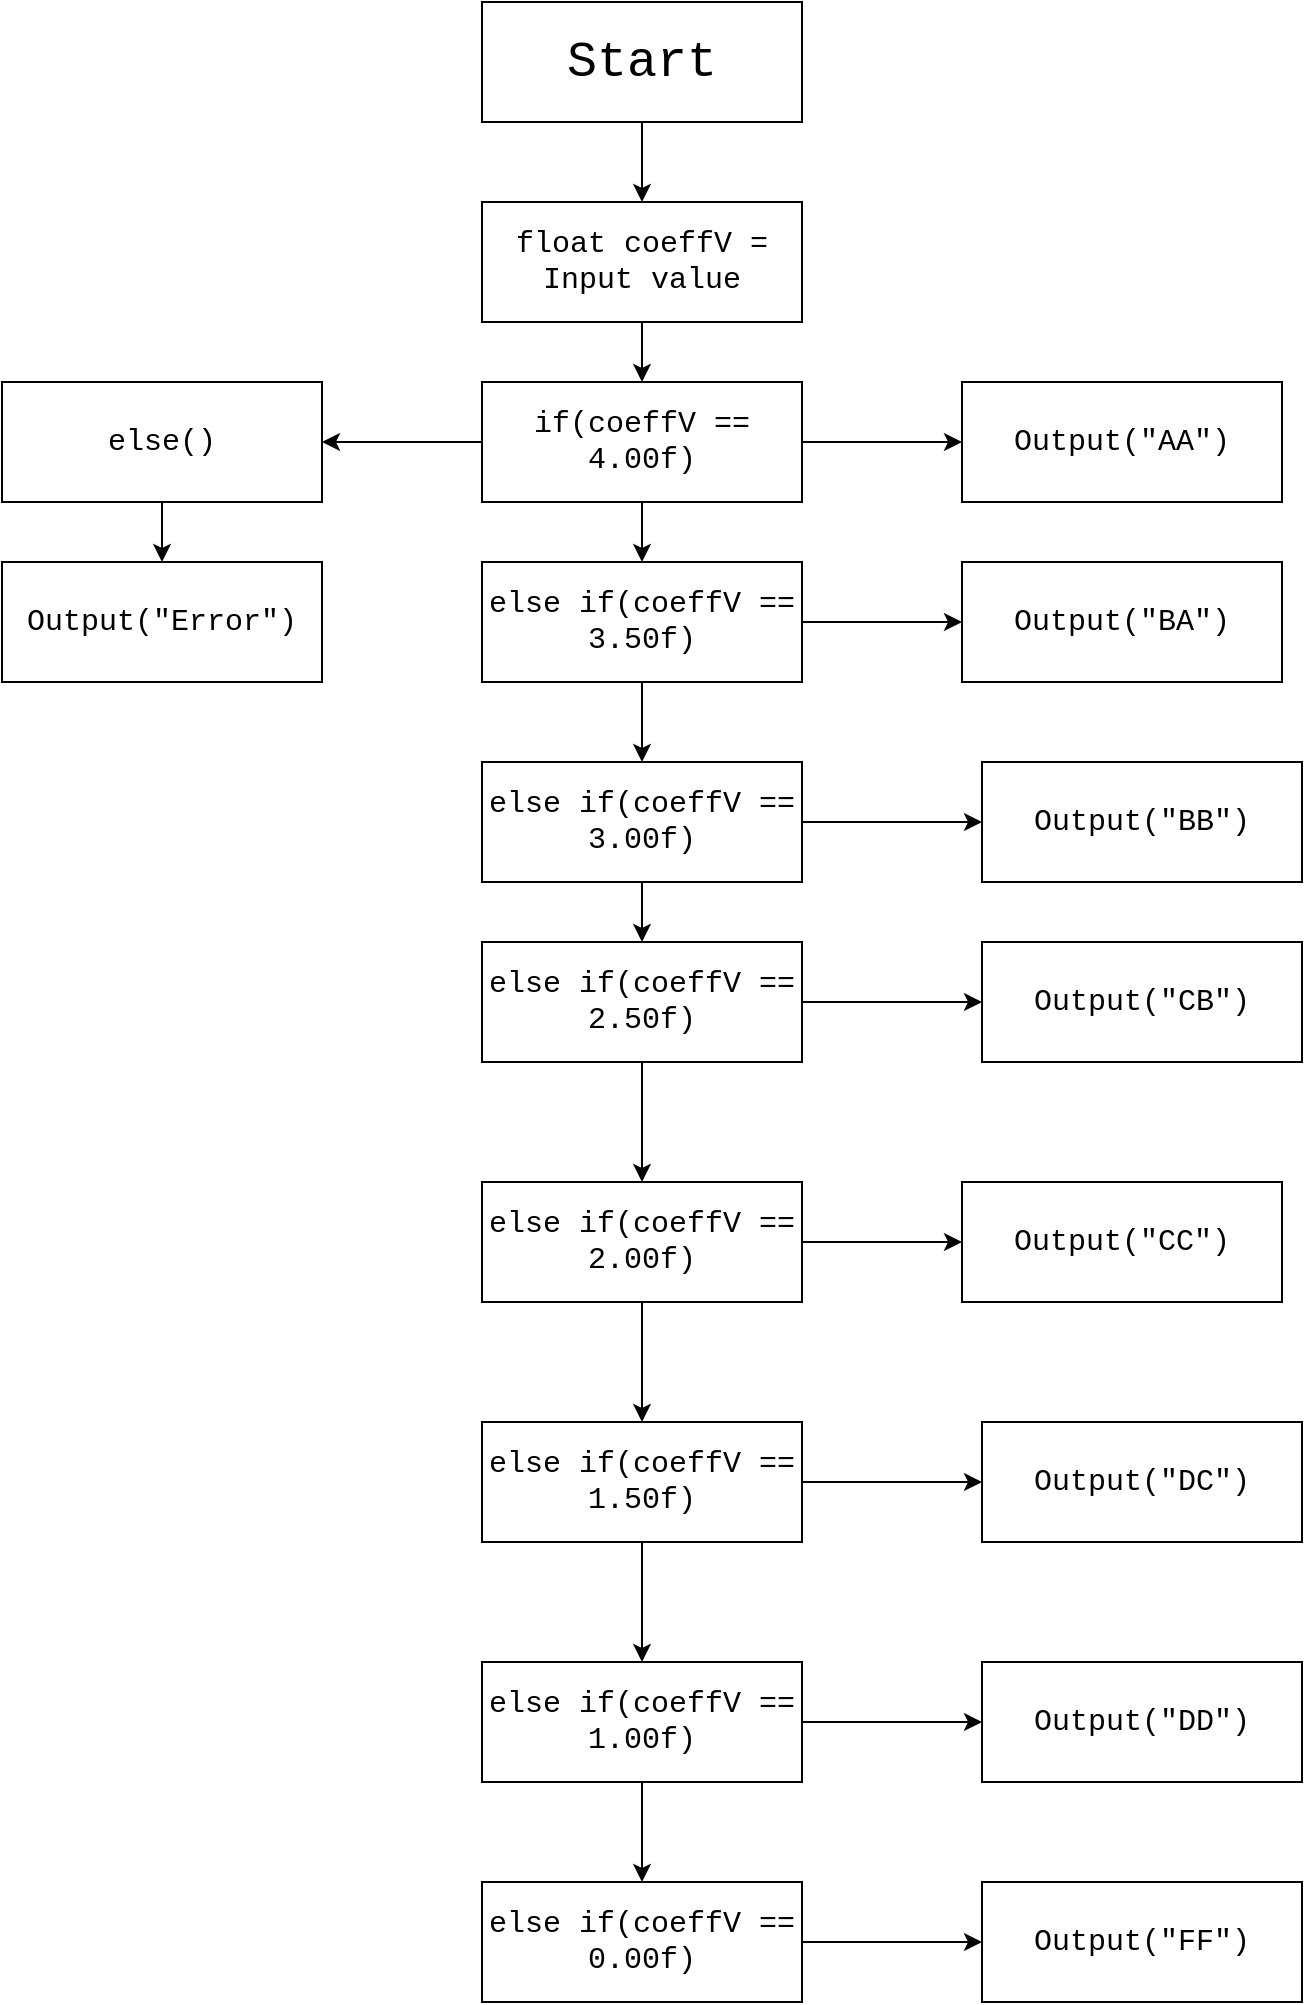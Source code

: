 <mxfile version="22.0.6" type="github">
  <diagram name="Страница — 1" id="3z9-ucBsdX1WkmhsbpMO">
    <mxGraphModel dx="1434" dy="750" grid="1" gridSize="10" guides="1" tooltips="1" connect="1" arrows="1" fold="1" page="1" pageScale="1" pageWidth="827" pageHeight="1169" math="0" shadow="0">
      <root>
        <mxCell id="0" />
        <mxCell id="1" parent="0" />
        <mxCell id="f83u-1gFhpJMJosl8LtQ-5" value="" style="edgeStyle=orthogonalEdgeStyle;rounded=0;orthogonalLoop=1;jettySize=auto;html=1;" parent="1" source="f83u-1gFhpJMJosl8LtQ-1" target="f83u-1gFhpJMJosl8LtQ-4" edge="1">
          <mxGeometry relative="1" as="geometry" />
        </mxCell>
        <mxCell id="f83u-1gFhpJMJosl8LtQ-1" value="Start" style="rounded=0;whiteSpace=wrap;html=1;fontFamily=Courier New;fontSize=25;" parent="1" vertex="1">
          <mxGeometry x="320" y="10" width="160" height="60" as="geometry" />
        </mxCell>
        <mxCell id="f83u-1gFhpJMJosl8LtQ-37" value="" style="edgeStyle=orthogonalEdgeStyle;rounded=0;orthogonalLoop=1;jettySize=auto;html=1;" parent="1" source="f83u-1gFhpJMJosl8LtQ-4" target="f83u-1gFhpJMJosl8LtQ-36" edge="1">
          <mxGeometry relative="1" as="geometry" />
        </mxCell>
        <mxCell id="f83u-1gFhpJMJosl8LtQ-4" value="float coeffV = Input value" style="rounded=0;whiteSpace=wrap;html=1;fontFamily=Courier New;fontSize=15;" parent="1" vertex="1">
          <mxGeometry x="320" y="110" width="160" height="60" as="geometry" />
        </mxCell>
        <mxCell id="f83u-1gFhpJMJosl8LtQ-39" value="" style="edgeStyle=orthogonalEdgeStyle;rounded=0;orthogonalLoop=1;jettySize=auto;html=1;" parent="1" source="f83u-1gFhpJMJosl8LtQ-36" target="f83u-1gFhpJMJosl8LtQ-38" edge="1">
          <mxGeometry relative="1" as="geometry" />
        </mxCell>
        <mxCell id="f83u-1gFhpJMJosl8LtQ-41" value="" style="edgeStyle=orthogonalEdgeStyle;rounded=0;orthogonalLoop=1;jettySize=auto;html=1;" parent="1" source="f83u-1gFhpJMJosl8LtQ-36" target="f83u-1gFhpJMJosl8LtQ-40" edge="1">
          <mxGeometry relative="1" as="geometry" />
        </mxCell>
        <mxCell id="f83u-1gFhpJMJosl8LtQ-69" value="" style="edgeStyle=orthogonalEdgeStyle;rounded=0;orthogonalLoop=1;jettySize=auto;html=1;" parent="1" source="f83u-1gFhpJMJosl8LtQ-36" target="f83u-1gFhpJMJosl8LtQ-68" edge="1">
          <mxGeometry relative="1" as="geometry" />
        </mxCell>
        <mxCell id="f83u-1gFhpJMJosl8LtQ-36" value="if(coeffV == 4.00f)" style="rounded=0;whiteSpace=wrap;html=1;fontFamily=Courier New;fontSize=15;" parent="1" vertex="1">
          <mxGeometry x="320" y="200" width="160" height="60" as="geometry" />
        </mxCell>
        <mxCell id="f83u-1gFhpJMJosl8LtQ-38" value="Output(&quot;AA&quot;)" style="rounded=0;whiteSpace=wrap;html=1;fontFamily=Courier New;fontSize=15;" parent="1" vertex="1">
          <mxGeometry x="560" y="200" width="160" height="60" as="geometry" />
        </mxCell>
        <mxCell id="f83u-1gFhpJMJosl8LtQ-43" value="" style="edgeStyle=orthogonalEdgeStyle;rounded=0;orthogonalLoop=1;jettySize=auto;html=1;" parent="1" source="f83u-1gFhpJMJosl8LtQ-40" target="f83u-1gFhpJMJosl8LtQ-42" edge="1">
          <mxGeometry relative="1" as="geometry" />
        </mxCell>
        <mxCell id="f83u-1gFhpJMJosl8LtQ-45" value="" style="edgeStyle=orthogonalEdgeStyle;rounded=0;orthogonalLoop=1;jettySize=auto;html=1;" parent="1" source="f83u-1gFhpJMJosl8LtQ-40" target="f83u-1gFhpJMJosl8LtQ-44" edge="1">
          <mxGeometry relative="1" as="geometry" />
        </mxCell>
        <mxCell id="f83u-1gFhpJMJosl8LtQ-40" value="else if(coeffV == 3.50f)" style="rounded=0;whiteSpace=wrap;html=1;fontFamily=Courier New;fontSize=15;" parent="1" vertex="1">
          <mxGeometry x="320" y="290" width="160" height="60" as="geometry" />
        </mxCell>
        <mxCell id="f83u-1gFhpJMJosl8LtQ-42" value="Output(&quot;BA&quot;)" style="rounded=0;whiteSpace=wrap;html=1;fontFamily=Courier New;fontSize=15;" parent="1" vertex="1">
          <mxGeometry x="560" y="290" width="160" height="60" as="geometry" />
        </mxCell>
        <mxCell id="f83u-1gFhpJMJosl8LtQ-47" value="" style="edgeStyle=orthogonalEdgeStyle;rounded=0;orthogonalLoop=1;jettySize=auto;html=1;" parent="1" source="f83u-1gFhpJMJosl8LtQ-44" target="f83u-1gFhpJMJosl8LtQ-46" edge="1">
          <mxGeometry relative="1" as="geometry" />
        </mxCell>
        <mxCell id="f83u-1gFhpJMJosl8LtQ-49" value="" style="edgeStyle=orthogonalEdgeStyle;rounded=0;orthogonalLoop=1;jettySize=auto;html=1;" parent="1" source="f83u-1gFhpJMJosl8LtQ-44" target="f83u-1gFhpJMJosl8LtQ-48" edge="1">
          <mxGeometry relative="1" as="geometry" />
        </mxCell>
        <mxCell id="f83u-1gFhpJMJosl8LtQ-44" value="else if(coeffV == 3.00f)" style="rounded=0;whiteSpace=wrap;html=1;fontFamily=Courier New;fontSize=15;" parent="1" vertex="1">
          <mxGeometry x="320" y="390" width="160" height="60" as="geometry" />
        </mxCell>
        <mxCell id="f83u-1gFhpJMJosl8LtQ-46" value="Output(&quot;BB&quot;)" style="rounded=0;whiteSpace=wrap;html=1;fontFamily=Courier New;fontSize=15;" parent="1" vertex="1">
          <mxGeometry x="570" y="390" width="160" height="60" as="geometry" />
        </mxCell>
        <mxCell id="f83u-1gFhpJMJosl8LtQ-51" value="" style="edgeStyle=orthogonalEdgeStyle;rounded=0;orthogonalLoop=1;jettySize=auto;html=1;" parent="1" source="f83u-1gFhpJMJosl8LtQ-48" target="f83u-1gFhpJMJosl8LtQ-50" edge="1">
          <mxGeometry relative="1" as="geometry" />
        </mxCell>
        <mxCell id="f83u-1gFhpJMJosl8LtQ-61" value="" style="edgeStyle=orthogonalEdgeStyle;rounded=0;orthogonalLoop=1;jettySize=auto;html=1;" parent="1" source="f83u-1gFhpJMJosl8LtQ-48" target="f83u-1gFhpJMJosl8LtQ-52" edge="1">
          <mxGeometry relative="1" as="geometry" />
        </mxCell>
        <mxCell id="f83u-1gFhpJMJosl8LtQ-48" value="else if(coeffV == 2.50f)" style="rounded=0;whiteSpace=wrap;html=1;fontFamily=Courier New;fontSize=15;" parent="1" vertex="1">
          <mxGeometry x="320" y="480" width="160" height="60" as="geometry" />
        </mxCell>
        <mxCell id="f83u-1gFhpJMJosl8LtQ-50" value="Output(&quot;CB&quot;)" style="rounded=0;whiteSpace=wrap;html=1;fontFamily=Courier New;fontSize=15;" parent="1" vertex="1">
          <mxGeometry x="570" y="480" width="160" height="60" as="geometry" />
        </mxCell>
        <mxCell id="f83u-1gFhpJMJosl8LtQ-58" value="" style="edgeStyle=orthogonalEdgeStyle;rounded=0;orthogonalLoop=1;jettySize=auto;html=1;" parent="1" source="f83u-1gFhpJMJosl8LtQ-52" target="f83u-1gFhpJMJosl8LtQ-53" edge="1">
          <mxGeometry relative="1" as="geometry" />
        </mxCell>
        <mxCell id="f83u-1gFhpJMJosl8LtQ-62" value="" style="edgeStyle=orthogonalEdgeStyle;rounded=0;orthogonalLoop=1;jettySize=auto;html=1;" parent="1" source="f83u-1gFhpJMJosl8LtQ-52" target="f83u-1gFhpJMJosl8LtQ-54" edge="1">
          <mxGeometry relative="1" as="geometry" />
        </mxCell>
        <mxCell id="f83u-1gFhpJMJosl8LtQ-52" value="else if(coeffV == 2.00f)" style="rounded=0;whiteSpace=wrap;html=1;fontFamily=Courier New;fontSize=15;" parent="1" vertex="1">
          <mxGeometry x="320" y="600" width="160" height="60" as="geometry" />
        </mxCell>
        <mxCell id="f83u-1gFhpJMJosl8LtQ-53" value="Output(&quot;CC&quot;)" style="rounded=0;whiteSpace=wrap;html=1;fontFamily=Courier New;fontSize=15;" parent="1" vertex="1">
          <mxGeometry x="560" y="600" width="160" height="60" as="geometry" />
        </mxCell>
        <mxCell id="f83u-1gFhpJMJosl8LtQ-59" value="" style="edgeStyle=orthogonalEdgeStyle;rounded=0;orthogonalLoop=1;jettySize=auto;html=1;" parent="1" source="f83u-1gFhpJMJosl8LtQ-54" target="f83u-1gFhpJMJosl8LtQ-56" edge="1">
          <mxGeometry relative="1" as="geometry" />
        </mxCell>
        <mxCell id="RBHRoyWwp6MraoHEhW3r-2" value="" style="edgeStyle=orthogonalEdgeStyle;rounded=0;orthogonalLoop=1;jettySize=auto;html=1;" edge="1" parent="1" source="f83u-1gFhpJMJosl8LtQ-54" target="RBHRoyWwp6MraoHEhW3r-1">
          <mxGeometry relative="1" as="geometry" />
        </mxCell>
        <mxCell id="f83u-1gFhpJMJosl8LtQ-54" value="else if(coeffV == 1.50f)" style="rounded=0;whiteSpace=wrap;html=1;fontFamily=Courier New;fontSize=15;" parent="1" vertex="1">
          <mxGeometry x="320" y="720" width="160" height="60" as="geometry" />
        </mxCell>
        <mxCell id="f83u-1gFhpJMJosl8LtQ-56" value="Output(&quot;DC&quot;)" style="rounded=0;whiteSpace=wrap;html=1;fontFamily=Courier New;fontSize=15;" parent="1" vertex="1">
          <mxGeometry x="570" y="720" width="160" height="60" as="geometry" />
        </mxCell>
        <mxCell id="f83u-1gFhpJMJosl8LtQ-71" value="" style="edgeStyle=orthogonalEdgeStyle;rounded=0;orthogonalLoop=1;jettySize=auto;html=1;" parent="1" source="f83u-1gFhpJMJosl8LtQ-68" target="f83u-1gFhpJMJosl8LtQ-70" edge="1">
          <mxGeometry relative="1" as="geometry" />
        </mxCell>
        <mxCell id="f83u-1gFhpJMJosl8LtQ-68" value="else()" style="rounded=0;whiteSpace=wrap;html=1;fontFamily=Courier New;fontSize=15;" parent="1" vertex="1">
          <mxGeometry x="80" y="200" width="160" height="60" as="geometry" />
        </mxCell>
        <mxCell id="f83u-1gFhpJMJosl8LtQ-70" value="Output(&quot;Error&quot;)" style="rounded=0;whiteSpace=wrap;html=1;fontFamily=Courier New;fontSize=15;" parent="1" vertex="1">
          <mxGeometry x="80" y="290" width="160" height="60" as="geometry" />
        </mxCell>
        <mxCell id="RBHRoyWwp6MraoHEhW3r-4" value="" style="edgeStyle=orthogonalEdgeStyle;rounded=0;orthogonalLoop=1;jettySize=auto;html=1;" edge="1" parent="1" source="RBHRoyWwp6MraoHEhW3r-1" target="RBHRoyWwp6MraoHEhW3r-3">
          <mxGeometry relative="1" as="geometry" />
        </mxCell>
        <mxCell id="RBHRoyWwp6MraoHEhW3r-7" value="" style="edgeStyle=orthogonalEdgeStyle;rounded=0;orthogonalLoop=1;jettySize=auto;html=1;" edge="1" parent="1" source="RBHRoyWwp6MraoHEhW3r-1" target="RBHRoyWwp6MraoHEhW3r-5">
          <mxGeometry relative="1" as="geometry" />
        </mxCell>
        <mxCell id="RBHRoyWwp6MraoHEhW3r-1" value="else if(coeffV == 1.00f)" style="rounded=0;whiteSpace=wrap;html=1;fontFamily=Courier New;fontSize=15;" vertex="1" parent="1">
          <mxGeometry x="320" y="840" width="160" height="60" as="geometry" />
        </mxCell>
        <mxCell id="RBHRoyWwp6MraoHEhW3r-8" value="" style="edgeStyle=orthogonalEdgeStyle;rounded=0;orthogonalLoop=1;jettySize=auto;html=1;" edge="1" parent="1" source="RBHRoyWwp6MraoHEhW3r-3" target="RBHRoyWwp6MraoHEhW3r-6">
          <mxGeometry relative="1" as="geometry" />
        </mxCell>
        <mxCell id="RBHRoyWwp6MraoHEhW3r-3" value="else if(coeffV == 0.00f)" style="rounded=0;whiteSpace=wrap;html=1;fontFamily=Courier New;fontSize=15;" vertex="1" parent="1">
          <mxGeometry x="320" y="950" width="160" height="60" as="geometry" />
        </mxCell>
        <mxCell id="RBHRoyWwp6MraoHEhW3r-5" value="Output(&quot;DD&quot;)" style="rounded=0;whiteSpace=wrap;html=1;fontFamily=Courier New;fontSize=15;" vertex="1" parent="1">
          <mxGeometry x="570" y="840" width="160" height="60" as="geometry" />
        </mxCell>
        <mxCell id="RBHRoyWwp6MraoHEhW3r-6" value="Output(&quot;FF&quot;)" style="rounded=0;whiteSpace=wrap;html=1;fontFamily=Courier New;fontSize=15;" vertex="1" parent="1">
          <mxGeometry x="570" y="950" width="160" height="60" as="geometry" />
        </mxCell>
      </root>
    </mxGraphModel>
  </diagram>
</mxfile>
